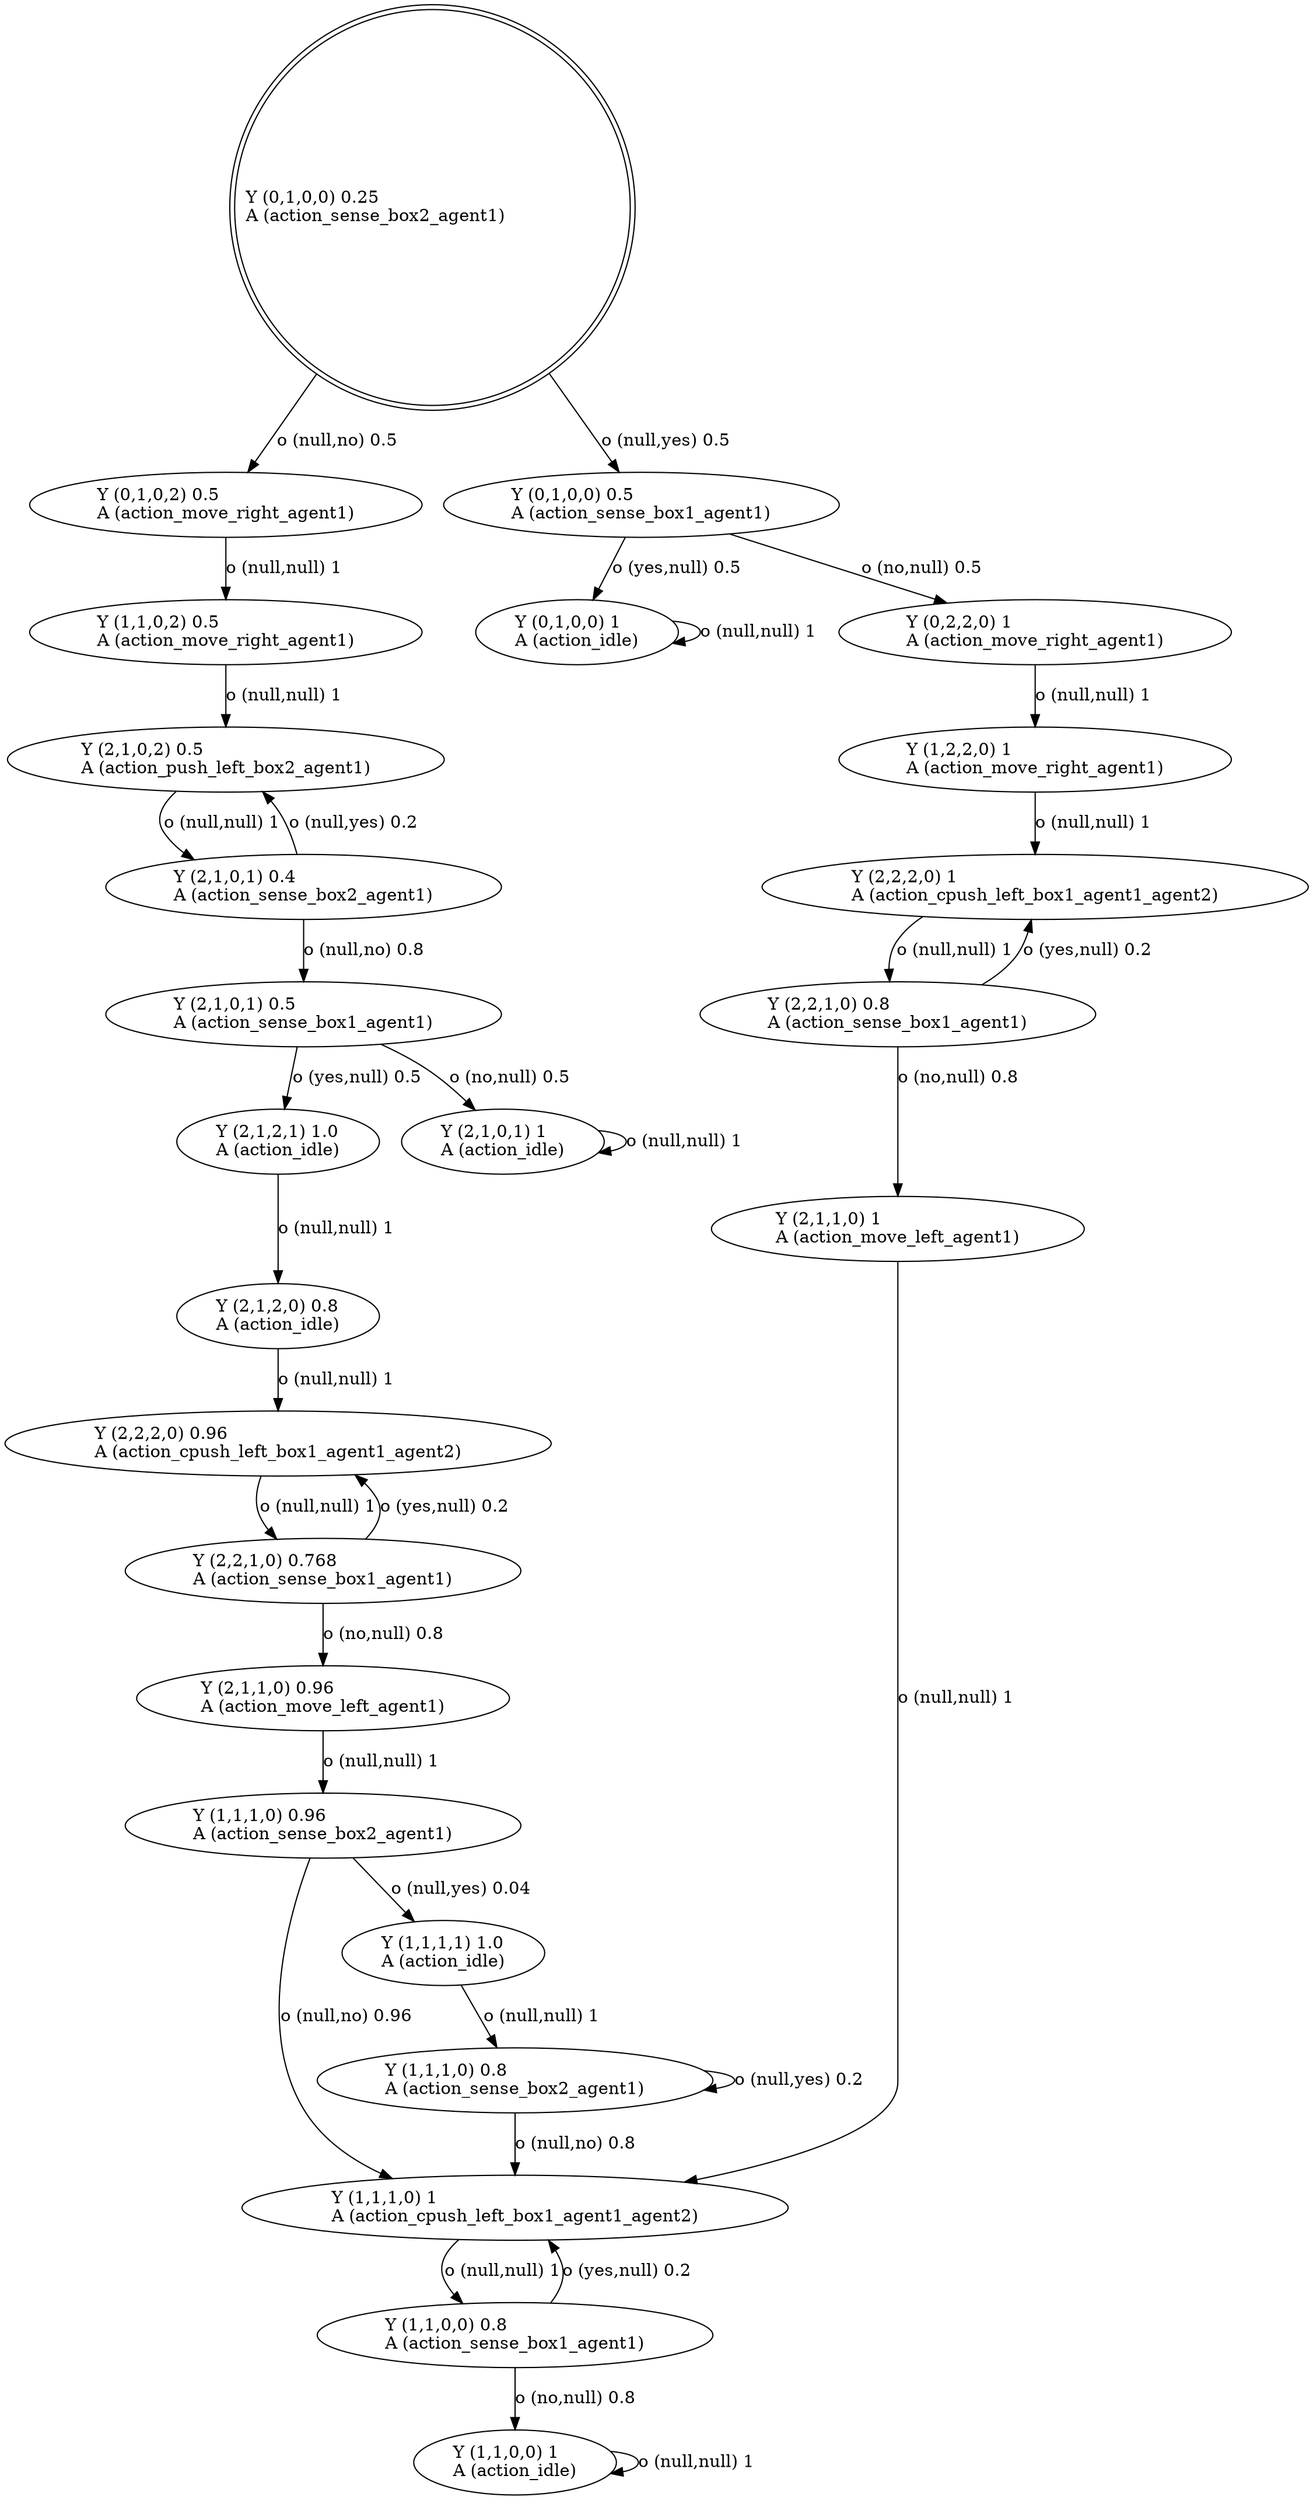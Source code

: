 digraph "G" {
root [label="Y (0,1,0,0) 0.25\lA (action_sense_box2_agent1)\l", labeljust="l", shape=doublecircle];
x0row28 [label="Y (2,1,1,0) 1\lA (action_move_left_agent1)\l"];
x0row29 [label="Y (1,1,1,0) 1\lA (action_cpush_left_box1_agent1_agent2)\l"];
x0row31 [label="Y (1,1,0,0) 0.8\lA (action_sense_box1_agent1)\l"];
x0row47 [label="Y (2,1,0,2) 0.5\lA (action_push_left_box2_agent1)\l"];
x0row52 [label="Y (2,1,0,1) 0.4\lA (action_sense_box2_agent1)\l"];
x0row62 [label="Y (2,1,0,1) 0.5\lA (action_sense_box1_agent1)\l"];
x0row63 [label="Y (2,1,2,1) 1.0\lA (action_idle)\l"];
x0row64 [label="Y (2,1,0,1) 1\lA (action_idle)\l"];
x0row69 [label="Y (2,1,2,0) 0.8\lA (action_idle)\l"];
x0row80 [label="Y (2,2,2,0) 0.96\lA (action_cpush_left_box1_agent1_agent2)\l"];
x0row81 [label="Y (2,2,1,0) 0.768\lA (action_sense_box1_agent1)\l"];
x0row88 [label="Y (2,1,1,0) 0.96\lA (action_move_left_agent1)\l"];
x0row90 [label="Y (1,1,1,0) 0.96\lA (action_sense_box2_agent1)\l"];
x0row96 [label="Y (1,1,1,1) 1.0\lA (action_idle)\l"];
x0row98 [label="Y (1,1,1,0) 0.8\lA (action_sense_box2_agent1)\l"];
x0row7 [label="Y (0,1,0,2) 0.5\lA (action_move_right_agent1)\l"];
x0row9 [label="Y (0,1,0,0) 1\lA (action_idle)\l"];
x0row13 [label="Y (1,1,0,0) 1\lA (action_idle)\l"];
x0row18 [label="Y (0,2,2,0) 1\lA (action_move_right_agent1)\l"];
x0row19 [label="Y (1,2,2,0) 1\lA (action_move_right_agent1)\l"];
x0row20 [label="Y (2,2,2,0) 1\lA (action_cpush_left_box1_agent1_agent2)\l"];
x0row21 [label="Y (2,2,1,0) 0.8\lA (action_sense_box1_agent1)\l"];
x0row42 [label="Y (1,1,0,2) 0.5\lA (action_move_right_agent1)\l"];
x0row6 [label="Y (0,1,0,0) 0.5\lA (action_sense_box1_agent1)\l"];
root -> x0row6  [key=0, label="o (null,yes) 0.5\l"];
root -> x0row7  [key=0, label="o (null,no) 0.5\l"];
x0row28 -> x0row29  [key=0, label="o (null,null) 1\l"];
x0row29 -> x0row31  [key=0, label="o (null,null) 1\l"];
x0row31 -> x0row29  [key=0, label="o (yes,null) 0.2\l"];
x0row31 -> x0row13  [key=0, label="o (no,null) 0.8\l"];
x0row47 -> x0row52  [key=0, label="o (null,null) 1\l"];
x0row52 -> x0row47  [key=0, label="o (null,yes) 0.2\l"];
x0row52 -> x0row62  [key=0, label="o (null,no) 0.8\l"];
x0row62 -> x0row63  [key=0, label="o (yes,null) 0.5\l"];
x0row62 -> x0row64  [key=0, label="o (no,null) 0.5\l"];
x0row63 -> x0row69  [key=0, label="o (null,null) 1\l"];
x0row64 -> x0row64  [key=0, label="o (null,null) 1\l"];
x0row69 -> x0row80  [key=0, label="o (null,null) 1\l"];
x0row80 -> x0row81  [key=0, label="o (null,null) 1\l"];
x0row81 -> x0row80  [key=0, label="o (yes,null) 0.2\l"];
x0row81 -> x0row88  [key=0, label="o (no,null) 0.8\l"];
x0row88 -> x0row90  [key=0, label="o (null,null) 1\l"];
x0row90 -> x0row96  [key=0, label="o (null,yes) 0.04\l"];
x0row90 -> x0row29  [key=0, label="o (null,no) 0.96\l"];
x0row96 -> x0row98  [key=0, label="o (null,null) 1\l"];
x0row98 -> x0row29  [key=0, label="o (null,no) 0.8\l"];
x0row98 -> x0row98  [key=0, label="o (null,yes) 0.2\l"];
x0row7 -> x0row42  [key=0, label="o (null,null) 1\l"];
x0row9 -> x0row9  [key=0, label="o (null,null) 1\l"];
x0row13 -> x0row13  [key=0, label="o (null,null) 1\l"];
x0row18 -> x0row19  [key=0, label="o (null,null) 1\l"];
x0row19 -> x0row20  [key=0, label="o (null,null) 1\l"];
x0row20 -> x0row21  [key=0, label="o (null,null) 1\l"];
x0row21 -> x0row20  [key=0, label="o (yes,null) 0.2\l"];
x0row21 -> x0row28  [key=0, label="o (no,null) 0.8\l"];
x0row42 -> x0row47  [key=0, label="o (null,null) 1\l"];
x0row6 -> x0row9  [key=0, label="o (yes,null) 0.5\l"];
x0row6 -> x0row18  [key=0, label="o (no,null) 0.5\l"];
}

